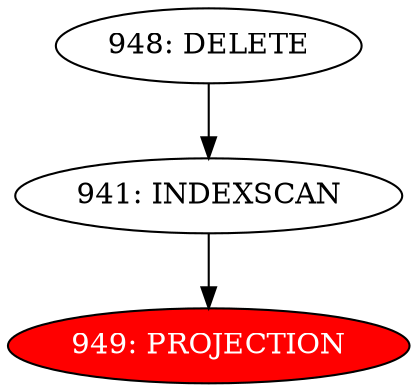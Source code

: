 digraph name {
941 [label="941: INDEXSCAN" ];
941 -> 949;
949 [label="949: PROJECTION" fontcolor="white" style="filled" fillcolor="red"];
948 [label="948: DELETE" ];
948 -> 941;

}


